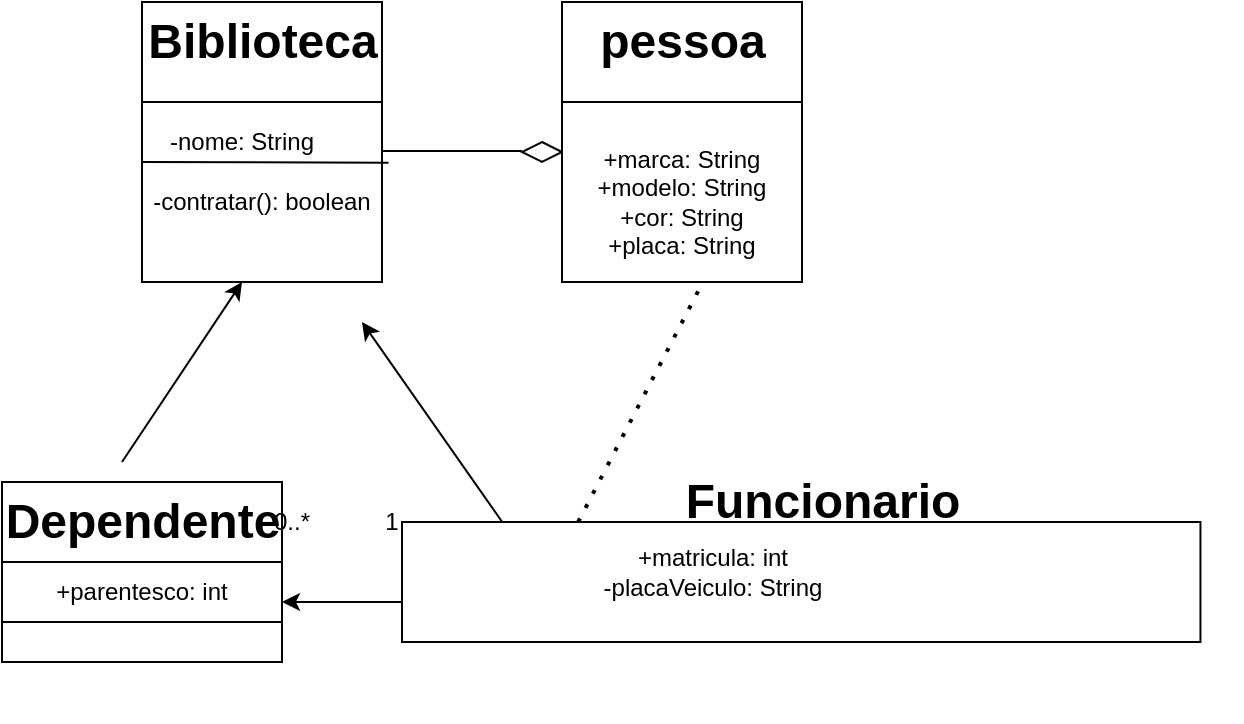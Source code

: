<mxfile>
    <diagram id="91I4J2gKEiK7qQh0NHLY" name="Page-1">
        <mxGraphModel dx="903" dy="562" grid="1" gridSize="10" guides="1" tooltips="1" connect="1" arrows="1" fold="1" page="1" pageScale="1" pageWidth="850" pageHeight="1100" math="0" shadow="0">
            <root>
                <mxCell id="0"/>
                <mxCell id="1" parent="0"/>
                <mxCell id="2" value="" style="rounded=0;whiteSpace=wrap;html=1;movable=1;resizable=1;rotatable=1;deletable=1;editable=1;connectable=1;" vertex="1" parent="1">
                    <mxGeometry x="10" y="920" width="140" height="90" as="geometry"/>
                </mxCell>
                <mxCell id="3" value="Dependente" style="text;strokeColor=none;fillColor=none;html=1;fontSize=24;fontStyle=1;verticalAlign=middle;align=center;" vertex="1" parent="1">
                    <mxGeometry x="21.667" y="920" width="116.667" height="40" as="geometry"/>
                </mxCell>
                <mxCell id="4" value="+parentesco: int" style="text;html=1;strokeColor=none;fillColor=none;align=center;verticalAlign=middle;whiteSpace=wrap;rounded=0;" vertex="1" parent="1">
                    <mxGeometry x="10" y="960" width="140" height="30" as="geometry"/>
                </mxCell>
                <mxCell id="5" value="" style="endArrow=none;html=1;fontFamily=Helvetica;fontSize=12;fontColor=default;entryX=1;entryY=0;entryDx=0;entryDy=0;exitX=0;exitY=0;exitDx=0;exitDy=0;" edge="1" parent="1" source="4" target="4">
                    <mxGeometry width="50" height="50" relative="1" as="geometry">
                        <mxPoint x="70" y="160" as="sourcePoint"/>
                        <mxPoint x="120" y="110" as="targetPoint"/>
                    </mxGeometry>
                </mxCell>
                <mxCell id="6" value="" style="endArrow=none;html=1;entryX=1;entryY=1;entryDx=0;entryDy=0;" edge="1" parent="1" target="4">
                    <mxGeometry width="50" height="50" relative="1" as="geometry">
                        <mxPoint x="10" y="990" as="sourcePoint"/>
                        <mxPoint x="50" y="60" as="targetPoint"/>
                    </mxGeometry>
                </mxCell>
                <mxCell id="7" value="" style="group" vertex="1" connectable="0" parent="1">
                    <mxGeometry x="70" y="680" width="560" height="360" as="geometry"/>
                </mxCell>
                <mxCell id="8" value="" style="group" vertex="1" connectable="0" parent="7">
                    <mxGeometry x="10" width="231" height="140" as="geometry"/>
                </mxCell>
                <mxCell id="9" value="" style="rounded=0;whiteSpace=wrap;html=1;movable=1;resizable=1;rotatable=1;deletable=1;editable=1;connectable=1;" vertex="1" parent="8">
                    <mxGeometry width="120" height="140" as="geometry"/>
                </mxCell>
                <mxCell id="10" value="Biblioteca" style="text;strokeColor=none;fillColor=none;html=1;fontSize=24;fontStyle=1;verticalAlign=middle;align=center;" vertex="1" parent="8">
                    <mxGeometry x="10" width="100" height="40" as="geometry"/>
                </mxCell>
                <mxCell id="11" value="-nome: String" style="text;html=1;strokeColor=none;fillColor=none;align=center;verticalAlign=middle;whiteSpace=wrap;rounded=0;" vertex="1" parent="8">
                    <mxGeometry y="60" width="100" height="20" as="geometry"/>
                </mxCell>
                <mxCell id="12" value="-contratar(): boolean" style="text;html=1;strokeColor=none;fillColor=none;align=center;verticalAlign=middle;whiteSpace=wrap;rounded=0;" vertex="1" parent="8">
                    <mxGeometry y="90" width="120" height="20" as="geometry"/>
                </mxCell>
                <mxCell id="13" value="" style="endArrow=none;html=1;fontFamily=Helvetica;fontSize=12;fontColor=default;" edge="1" parent="8">
                    <mxGeometry width="50" height="50" relative="1" as="geometry">
                        <mxPoint y="50" as="sourcePoint"/>
                        <mxPoint x="120" y="50" as="targetPoint"/>
                    </mxGeometry>
                </mxCell>
                <mxCell id="15" value="" style="endArrow=none;html=1;fontFamily=Helvetica;fontSize=12;fontColor=default;" edge="1" parent="8">
                    <mxGeometry width="50" height="50" relative="1" as="geometry">
                        <mxPoint x="120" y="74.5" as="sourcePoint"/>
                        <mxPoint x="190" y="74.5" as="targetPoint"/>
                    </mxGeometry>
                </mxCell>
                <mxCell id="16" value="" style="endArrow=none;html=1;fontFamily=Helvetica;fontSize=12;fontColor=default;exitX=0;exitY=1;exitDx=0;exitDy=0;entryX=1.027;entryY=0.431;entryDx=0;entryDy=0;entryPerimeter=0;" edge="1" parent="8" source="11">
                    <mxGeometry width="50" height="50" relative="1" as="geometry">
                        <mxPoint x="40" y="130" as="sourcePoint"/>
                        <mxPoint x="123.24" y="80.34" as="targetPoint"/>
                    </mxGeometry>
                </mxCell>
                <mxCell id="34" value="" style="rhombus;whiteSpace=wrap;html=1;" vertex="1" parent="8">
                    <mxGeometry x="190" y="70" width="20" height="10" as="geometry"/>
                </mxCell>
                <mxCell id="17" value="" style="group" vertex="1" connectable="0" parent="7">
                    <mxGeometry x="220" width="120" height="140" as="geometry"/>
                </mxCell>
                <mxCell id="18" value="" style="rounded=0;whiteSpace=wrap;html=1;movable=1;resizable=1;rotatable=1;deletable=1;editable=1;connectable=1;" vertex="1" parent="17">
                    <mxGeometry width="120" height="140" as="geometry"/>
                </mxCell>
                <mxCell id="19" value="pessoa" style="text;strokeColor=none;fillColor=none;html=1;fontSize=24;fontStyle=1;verticalAlign=middle;align=center;" vertex="1" parent="17">
                    <mxGeometry x="10" width="100" height="40" as="geometry"/>
                </mxCell>
                <mxCell id="20" value="+marca: String&lt;br&gt;+modelo: String&lt;br&gt;+cor: String&lt;br&gt;+placa: String" style="text;html=1;strokeColor=none;fillColor=none;align=center;verticalAlign=middle;whiteSpace=wrap;rounded=0;fontFamily=Helvetica;fontSize=12;fontColor=default;" vertex="1" parent="17">
                    <mxGeometry y="60" width="120" height="80" as="geometry"/>
                </mxCell>
                <mxCell id="21" value="" style="endArrow=none;html=1;fontFamily=Helvetica;fontSize=12;fontColor=default;" edge="1" parent="17">
                    <mxGeometry width="50" height="50" relative="1" as="geometry">
                        <mxPoint y="50" as="sourcePoint"/>
                        <mxPoint x="120" y="50" as="targetPoint"/>
                    </mxGeometry>
                </mxCell>
                <mxCell id="22" value="0..*" style="text;html=1;strokeColor=none;fillColor=none;align=center;verticalAlign=middle;whiteSpace=wrap;rounded=0;fontFamily=Helvetica;fontSize=12;fontColor=default;" vertex="1" parent="7">
                    <mxGeometry x="80" y="250" width="10" height="20" as="geometry"/>
                </mxCell>
                <mxCell id="23" value="" style="rounded=0;whiteSpace=wrap;html=1;" vertex="1" parent="7">
                    <mxGeometry x="140" y="260" width="399.23" height="60" as="geometry"/>
                </mxCell>
                <mxCell id="24" value="Funcionario" style="text;strokeColor=none;fillColor=none;html=1;fontSize=24;fontStyle=1;verticalAlign=middle;align=center;" vertex="1" parent="7">
                    <mxGeometry x="280" y="230" width="140" height="40" as="geometry"/>
                </mxCell>
                <mxCell id="26" value="+matricula: int&lt;br&gt;-placaVeiculo: String&lt;br&gt;" style="text;html=1;strokeColor=none;fillColor=none;align=center;verticalAlign=middle;whiteSpace=wrap;rounded=0;fontFamily=Helvetica;fontSize=12;fontColor=default;" vertex="1" parent="7">
                    <mxGeometry x="160.77" y="260" width="269.23" height="50" as="geometry"/>
                </mxCell>
                <mxCell id="27" value="1" style="text;html=1;strokeColor=none;fillColor=none;align=center;verticalAlign=middle;whiteSpace=wrap;rounded=0;fontFamily=Helvetica;fontSize=12;fontColor=default;" vertex="1" parent="7">
                    <mxGeometry x="130" y="255" width="10" height="10" as="geometry"/>
                </mxCell>
                <mxCell id="28" value="" style="endArrow=none;dashed=1;html=1;dashPattern=1 3;strokeWidth=2;fontFamily=Helvetica;fontSize=12;fontColor=default;entryX=0.582;entryY=1.015;entryDx=0;entryDy=0;exitX=0.25;exitY=0;exitDx=0;exitDy=0;entryPerimeter=0;" edge="1" parent="7" target="20" source="26">
                    <mxGeometry width="50" height="50" relative="1" as="geometry">
                        <mxPoint x="240" y="240" as="sourcePoint"/>
                        <mxPoint x="280" y="160" as="targetPoint"/>
                    </mxGeometry>
                </mxCell>
                <mxCell id="29" value="" style="endArrow=classic;html=1;fontFamily=Helvetica;fontSize=12;fontColor=default;exitX=0.109;exitY=0;exitDx=0;exitDy=0;exitPerimeter=0;" edge="1" parent="7" source="26">
                    <mxGeometry width="50" height="50" relative="1" as="geometry">
                        <mxPoint x="180" y="240" as="sourcePoint"/>
                        <mxPoint x="120" y="160" as="targetPoint"/>
                    </mxGeometry>
                </mxCell>
                <mxCell id="30" value="" style="endArrow=classic;html=1;fontFamily=Helvetica;fontSize=12;fontColor=default;" edge="1" parent="7">
                    <mxGeometry width="50" height="50" relative="1" as="geometry">
                        <mxPoint y="230" as="sourcePoint"/>
                        <mxPoint x="60" y="140" as="targetPoint"/>
                    </mxGeometry>
                </mxCell>
                <mxCell id="31" value="" style="edgeStyle=none;html=1;fontFamily=Helvetica;fontSize=12;fontColor=default;" edge="1" parent="1">
                    <mxGeometry relative="1" as="geometry">
                        <mxPoint x="210" y="980" as="sourcePoint"/>
                        <mxPoint x="150" y="980" as="targetPoint"/>
                    </mxGeometry>
                </mxCell>
            </root>
        </mxGraphModel>
    </diagram>
</mxfile>